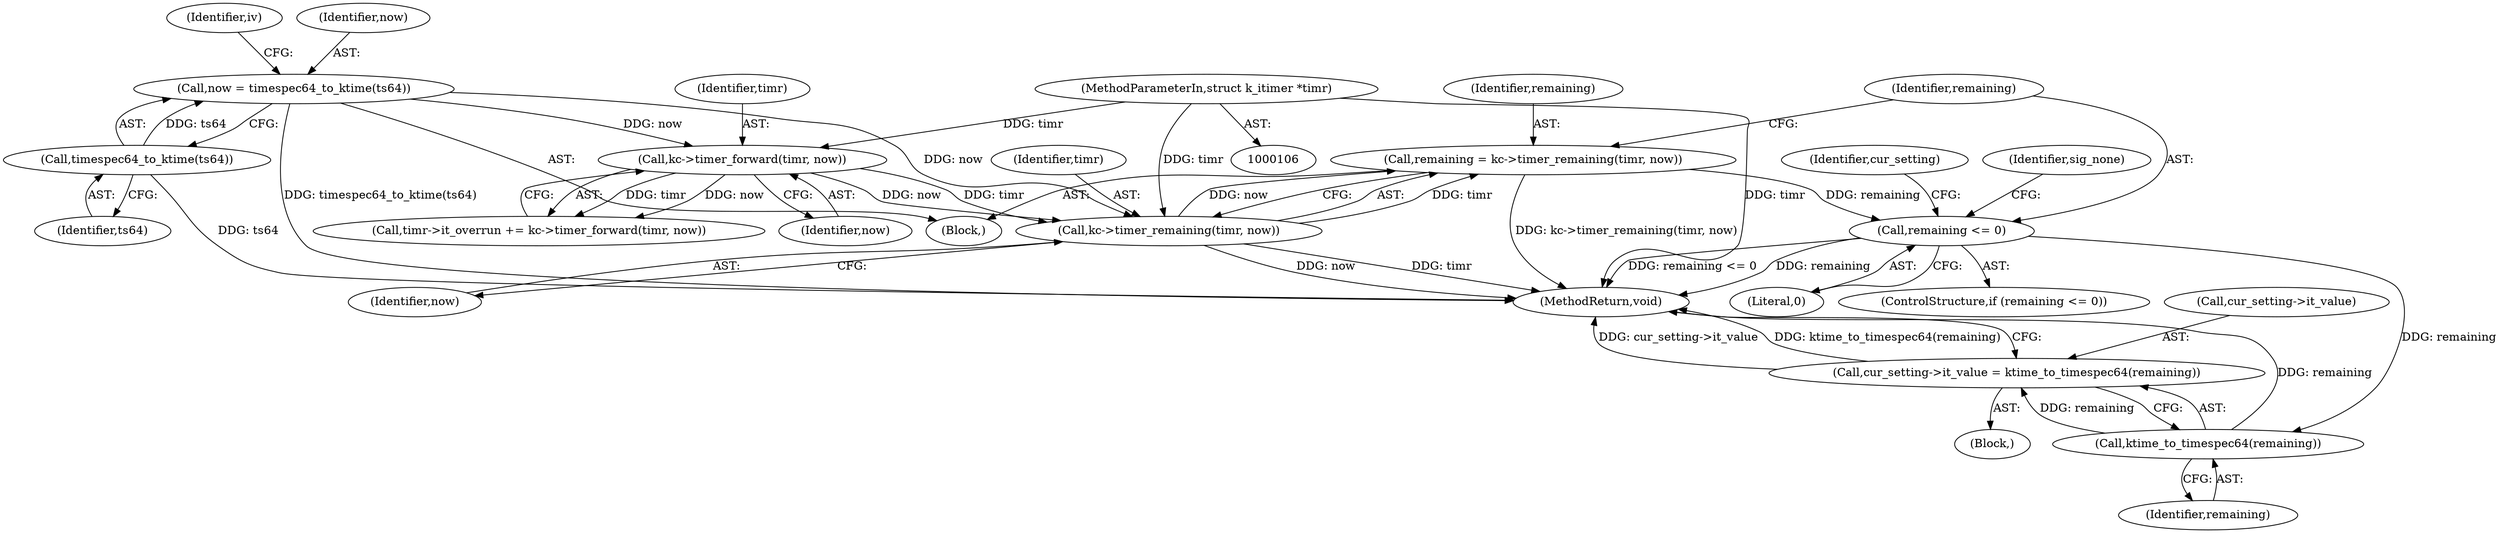 digraph "0_linux_cef31d9af908243421258f1df35a4a644604efbe@API" {
"1000182" [label="(Call,remaining = kc->timer_remaining(timr, now))"];
"1000184" [label="(Call,kc->timer_remaining(timr, now))"];
"1000179" [label="(Call,kc->timer_forward(timr, now))"];
"1000107" [label="(MethodParameterIn,struct k_itimer *timr)"];
"1000161" [label="(Call,now = timespec64_to_ktime(ts64))"];
"1000163" [label="(Call,timespec64_to_ktime(ts64))"];
"1000188" [label="(Call,remaining <= 0)"];
"1000208" [label="(Call,ktime_to_timespec64(remaining))"];
"1000204" [label="(Call,cur_setting->it_value = ktime_to_timespec64(remaining))"];
"1000204" [label="(Call,cur_setting->it_value = ktime_to_timespec64(remaining))"];
"1000161" [label="(Call,now = timespec64_to_ktime(ts64))"];
"1000164" [label="(Identifier,ts64)"];
"1000210" [label="(MethodReturn,void)"];
"1000183" [label="(Identifier,remaining)"];
"1000203" [label="(Block,)"];
"1000180" [label="(Identifier,timr)"];
"1000163" [label="(Call,timespec64_to_ktime(ts64))"];
"1000182" [label="(Call,remaining = kc->timer_remaining(timr, now))"];
"1000194" [label="(Identifier,sig_none)"];
"1000179" [label="(Call,kc->timer_forward(timr, now))"];
"1000189" [label="(Identifier,remaining)"];
"1000209" [label="(Identifier,remaining)"];
"1000181" [label="(Identifier,now)"];
"1000190" [label="(Literal,0)"];
"1000205" [label="(Call,cur_setting->it_value)"];
"1000167" [label="(Identifier,iv)"];
"1000188" [label="(Call,remaining <= 0)"];
"1000109" [label="(Block,)"];
"1000187" [label="(ControlStructure,if (remaining <= 0))"];
"1000162" [label="(Identifier,now)"];
"1000184" [label="(Call,kc->timer_remaining(timr, now))"];
"1000185" [label="(Identifier,timr)"];
"1000206" [label="(Identifier,cur_setting)"];
"1000208" [label="(Call,ktime_to_timespec64(remaining))"];
"1000175" [label="(Call,timr->it_overrun += kc->timer_forward(timr, now))"];
"1000186" [label="(Identifier,now)"];
"1000107" [label="(MethodParameterIn,struct k_itimer *timr)"];
"1000182" -> "1000109"  [label="AST: "];
"1000182" -> "1000184"  [label="CFG: "];
"1000183" -> "1000182"  [label="AST: "];
"1000184" -> "1000182"  [label="AST: "];
"1000189" -> "1000182"  [label="CFG: "];
"1000182" -> "1000210"  [label="DDG: kc->timer_remaining(timr, now)"];
"1000184" -> "1000182"  [label="DDG: timr"];
"1000184" -> "1000182"  [label="DDG: now"];
"1000182" -> "1000188"  [label="DDG: remaining"];
"1000184" -> "1000186"  [label="CFG: "];
"1000185" -> "1000184"  [label="AST: "];
"1000186" -> "1000184"  [label="AST: "];
"1000184" -> "1000210"  [label="DDG: timr"];
"1000184" -> "1000210"  [label="DDG: now"];
"1000179" -> "1000184"  [label="DDG: timr"];
"1000179" -> "1000184"  [label="DDG: now"];
"1000107" -> "1000184"  [label="DDG: timr"];
"1000161" -> "1000184"  [label="DDG: now"];
"1000179" -> "1000175"  [label="AST: "];
"1000179" -> "1000181"  [label="CFG: "];
"1000180" -> "1000179"  [label="AST: "];
"1000181" -> "1000179"  [label="AST: "];
"1000175" -> "1000179"  [label="CFG: "];
"1000179" -> "1000175"  [label="DDG: timr"];
"1000179" -> "1000175"  [label="DDG: now"];
"1000107" -> "1000179"  [label="DDG: timr"];
"1000161" -> "1000179"  [label="DDG: now"];
"1000107" -> "1000106"  [label="AST: "];
"1000107" -> "1000210"  [label="DDG: timr"];
"1000161" -> "1000109"  [label="AST: "];
"1000161" -> "1000163"  [label="CFG: "];
"1000162" -> "1000161"  [label="AST: "];
"1000163" -> "1000161"  [label="AST: "];
"1000167" -> "1000161"  [label="CFG: "];
"1000161" -> "1000210"  [label="DDG: timespec64_to_ktime(ts64)"];
"1000163" -> "1000161"  [label="DDG: ts64"];
"1000163" -> "1000164"  [label="CFG: "];
"1000164" -> "1000163"  [label="AST: "];
"1000163" -> "1000210"  [label="DDG: ts64"];
"1000188" -> "1000187"  [label="AST: "];
"1000188" -> "1000190"  [label="CFG: "];
"1000189" -> "1000188"  [label="AST: "];
"1000190" -> "1000188"  [label="AST: "];
"1000194" -> "1000188"  [label="CFG: "];
"1000206" -> "1000188"  [label="CFG: "];
"1000188" -> "1000210"  [label="DDG: remaining"];
"1000188" -> "1000210"  [label="DDG: remaining <= 0"];
"1000188" -> "1000208"  [label="DDG: remaining"];
"1000208" -> "1000204"  [label="AST: "];
"1000208" -> "1000209"  [label="CFG: "];
"1000209" -> "1000208"  [label="AST: "];
"1000204" -> "1000208"  [label="CFG: "];
"1000208" -> "1000210"  [label="DDG: remaining"];
"1000208" -> "1000204"  [label="DDG: remaining"];
"1000204" -> "1000203"  [label="AST: "];
"1000205" -> "1000204"  [label="AST: "];
"1000210" -> "1000204"  [label="CFG: "];
"1000204" -> "1000210"  [label="DDG: cur_setting->it_value"];
"1000204" -> "1000210"  [label="DDG: ktime_to_timespec64(remaining)"];
}
